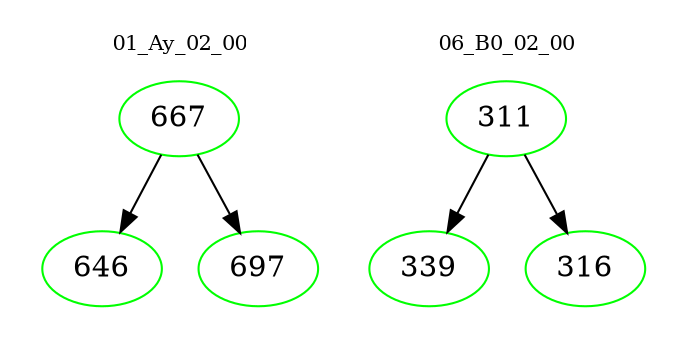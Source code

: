 digraph{
subgraph cluster_0 {
color = white
label = "01_Ay_02_00";
fontsize=10;
T0_667 [label="667", color="green"]
T0_667 -> T0_646 [color="black"]
T0_646 [label="646", color="green"]
T0_667 -> T0_697 [color="black"]
T0_697 [label="697", color="green"]
}
subgraph cluster_1 {
color = white
label = "06_B0_02_00";
fontsize=10;
T1_311 [label="311", color="green"]
T1_311 -> T1_339 [color="black"]
T1_339 [label="339", color="green"]
T1_311 -> T1_316 [color="black"]
T1_316 [label="316", color="green"]
}
}
